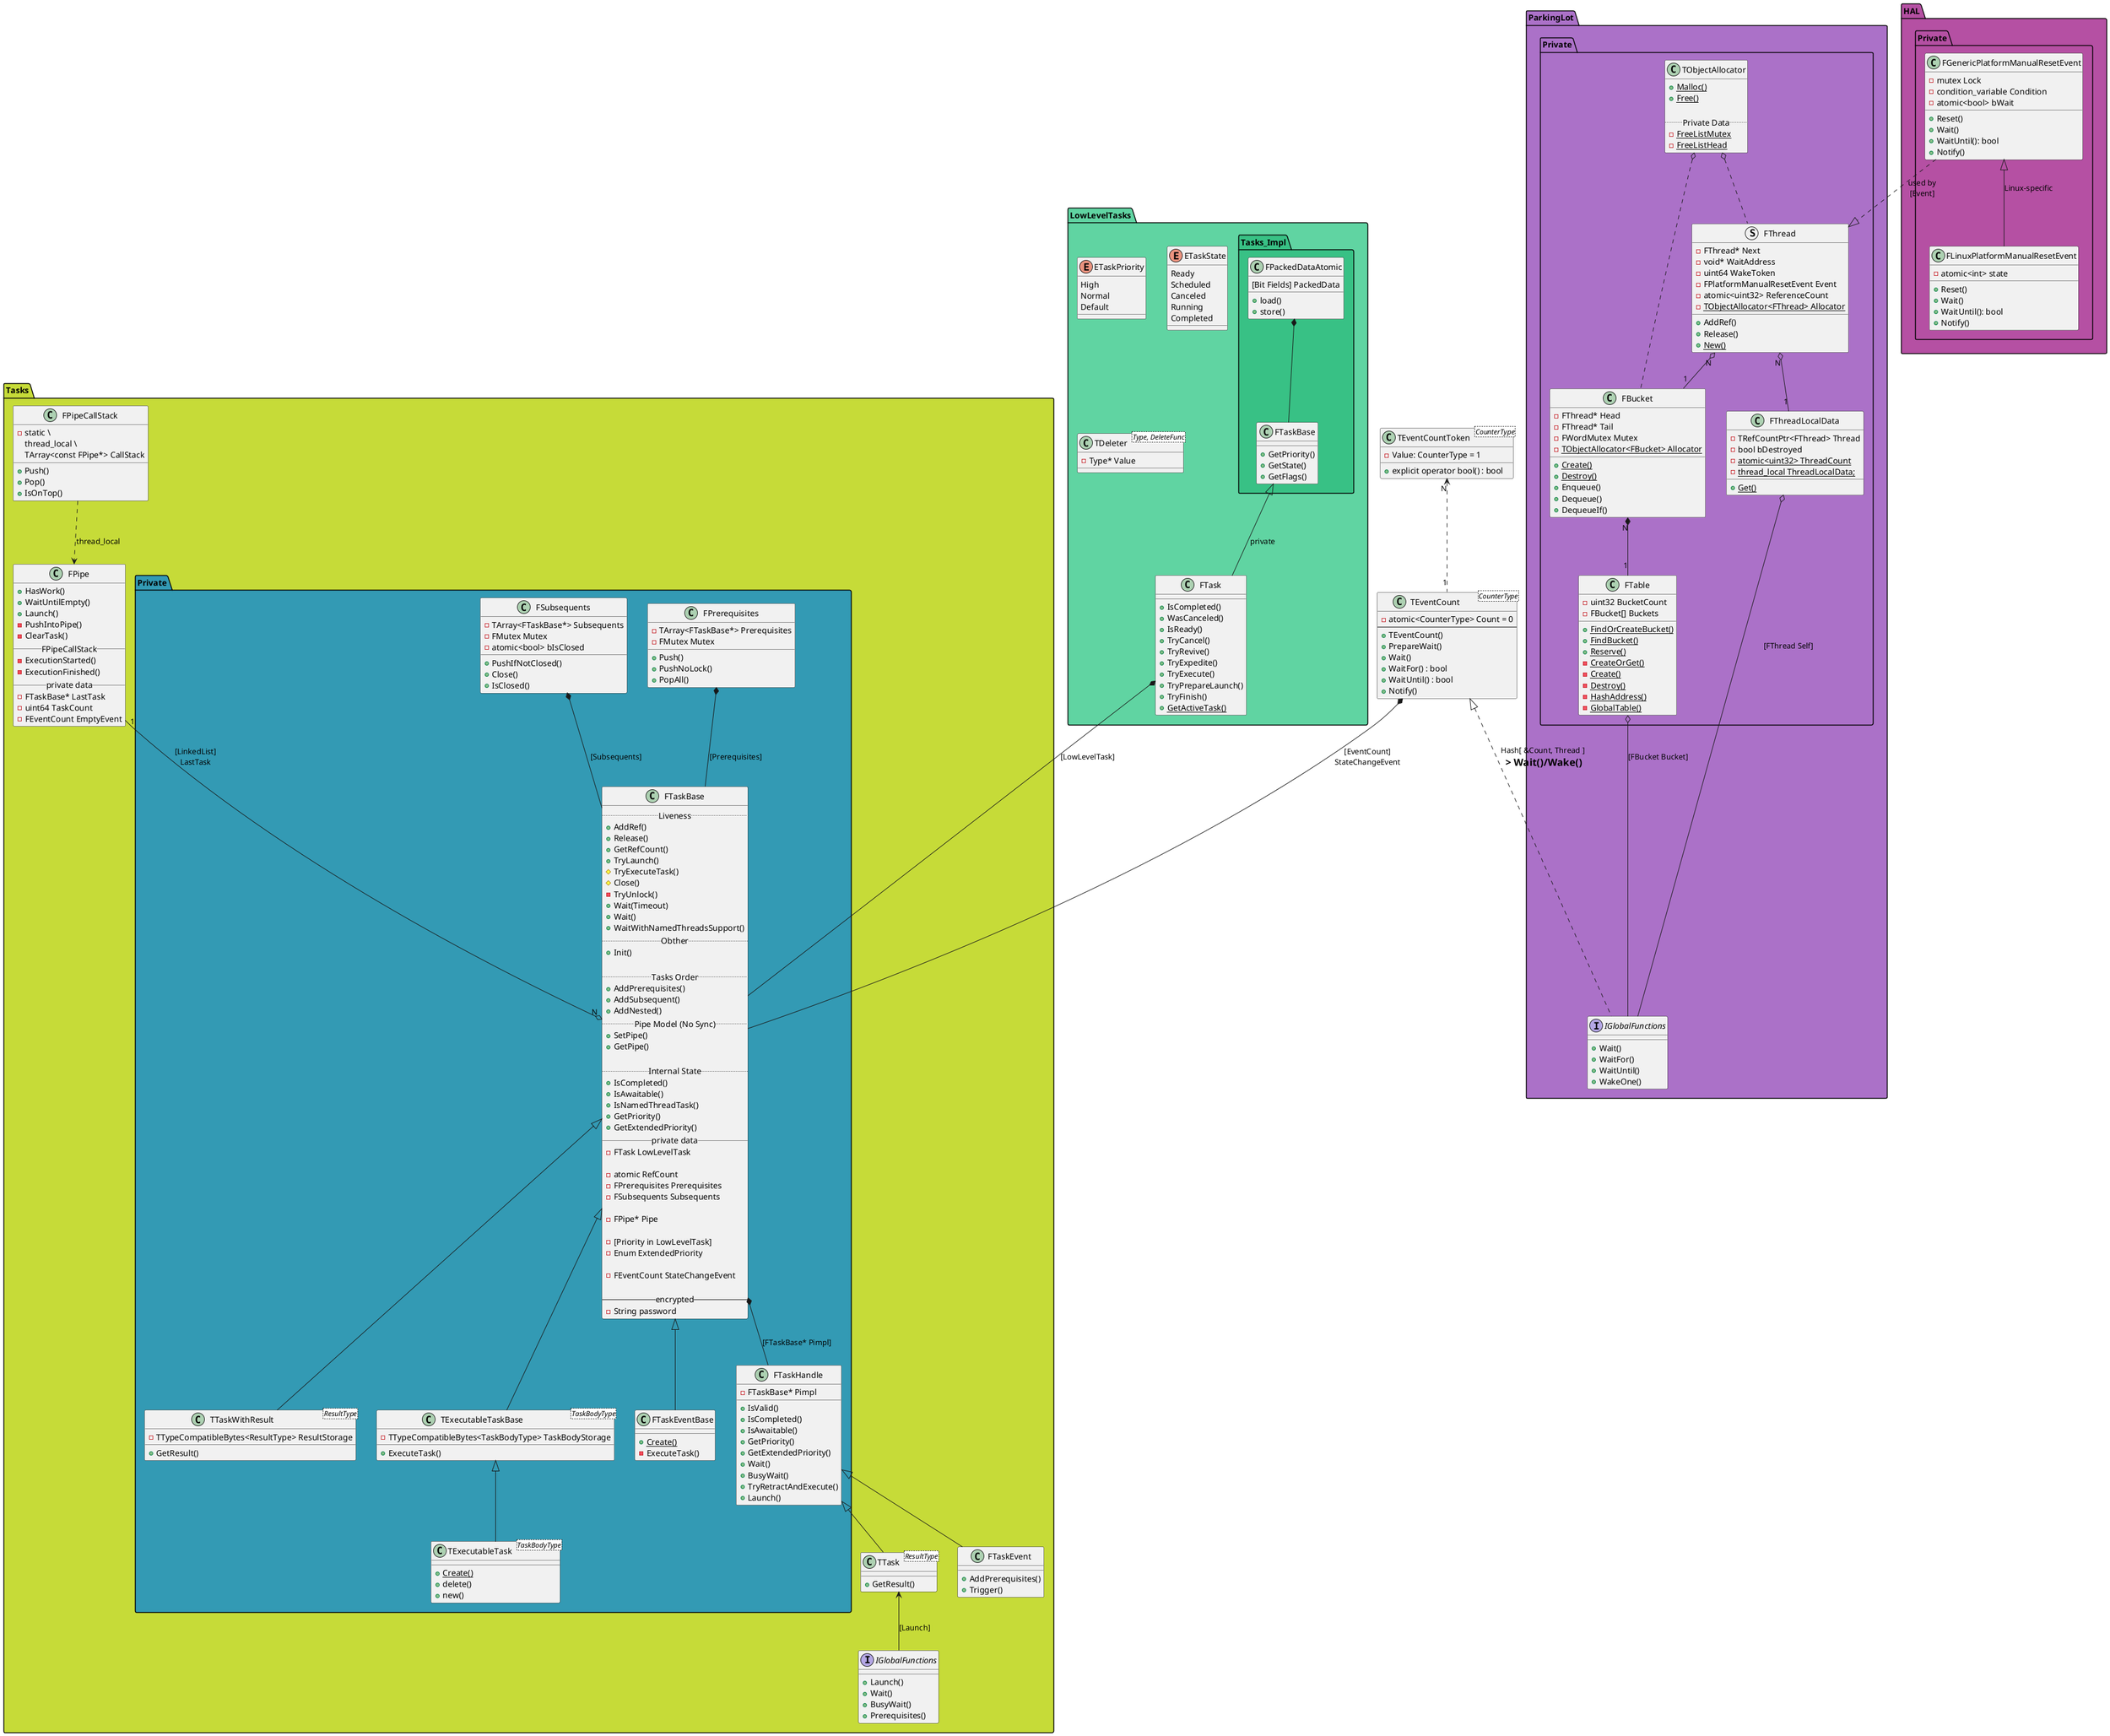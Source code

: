 @startuml TaskGraph

' 特别注意: 哪怕并不是"接口实现"，但如果A函数实现就是调用B函数，此处记录为 A <|.. B
' 如上认为B是对A的特殊的"方法实现"，而不是"接口实现"，哪怕他们本质上并没有继承关系

set namespaceSeparator ::


namespace HAL #b550a3{
    namespace Private{
        class FGenericPlatformManualResetEvent{
            -mutex Lock
            -condition_variable Condition
            -atomic<bool> bWait
            +Reset()
            +Wait()
            +WaitUntil(): bool
            +Notify()
        }

        class FLinuxPlatformManualResetEvent {
            -atomic<int> state
            +Reset()
            +Wait()
            +WaitUntil(): bool
            +Notify()
        }

        FGenericPlatformManualResetEvent <|-- FLinuxPlatformManualResetEvent : "Linux-specific"
    }
}


namespace ParkingLot #ab71c8{
    namespace Private{
        class TObjectAllocator{
            + {static} Malloc()
            + {static} Free()

            .. Private Data ..
            - {static} FreeListMutex
            - {static} FreeListHead
        }

        struct FThread{
            - FThread* Next
            - void* WaitAddress
            - uint64 WakeToken
            - FPlatformManualResetEvent Event
            - atomic<uint32> ReferenceCount
            - {static} TObjectAllocator<FThread> Allocator

            + AddRef()
            + Release()
            + {static} New()

        }
        TObjectAllocator o.. FThread
        ::HAL::Private::FGenericPlatformManualResetEvent ..|> FThread : used by\n[Event]

        class FThreadLocalData{
            + {static} Get()
            - TRefCountPtr<FThread> Thread
            - bool bDestroyed
            - {static} atomic<uint32> ThreadCount
            - {static} thread_local ThreadLocalData;
        }

        FThread "N" o-- "1" FThreadLocalData

        class FBucket{
            + {static} Create()
            + {static} Destroy()
            + Enqueue()
            + Dequeue()
            + DequeueIf()
            - FThread* Head
            - FThread* Tail
            - FWordMutex Mutex
            - {static} TObjectAllocator<FBucket> Allocator
        }

        FThread "N" o-- "1" FBucket
        TObjectAllocator o.. FBucket

        class FTable{
            + {static} FindOrCreateBucket()
            + {static} FindBucket()
            + {static} Reserve()
            - {static} CreateOrGet()
            - {static} Create()
            - {static} Destroy()
            - {static} HashAddress()

            - uint32 BucketCount
            - FBucket[] Buckets
            - {static} GlobalTable()

        }

        FBucket "N" *-- "1" FTable
    }

    interface IGlobalFunctions {
        + Wait()
        + WaitFor()
        + WaitUntil()
        + WakeOne()
    }

    Private::FThreadLocalData o-- IGlobalFunctions : [FThread Self]
    FTable o-- IGlobalFunctions : [FBucket Bucket]
}

class TEventCountToken<CounterType> {
    - Value: CounterType = 1
    + explicit operator bool() : bool
}

class TEventCount<CounterType> {
    - atomic<CounterType> Count = 0
    --
    + TEventCount()
    + PrepareWait()
    + Wait()
    + WaitFor() : bool
    + WaitUntil() : bool
    + Notify()
}

TEventCountToken "N" <.. "1" TEventCount
TEventCount <|.. ParkingLot::IGlobalFunctions : Hash[ &Count, Thread ] \n=> Wait()/Wake()

namespace Tasks#c6db38 {
    namespace Private #339ab4 {
        ' Engine/Source/Runtime/Core/Public/Tasks/TaskPrivate.h:120
        class FPrerequisites{
            + Push()
            + PushNoLock()
            + PopAll()
            - TArray<FTaskBase*> Prerequisites
            - FMutex Mutex
        }

        class FSubsequents {
            + PushIfNotClosed()
            + Close()
            + IsClosed()
            - TArray<FTaskBase*> Subsequents
            - FMutex Mutex
            - atomic<bool> bIsClosed
        }

        class FTaskBase {
            .. Liveness ..
            + AddRef()
            + Release()
            + GetRefCount()
            + TryLaunch()
            # TryExecuteTask()
            # Close()
            - TryUnlock()
            + Wait(Timeout)
            + Wait()
            + WaitWithNamedThreadsSupport()
            .. Obther ..
            + Init()

            .. Tasks Order ..
            + AddPrerequisites()
            + AddSubsequent()
            + AddNested()
            .. Pipe Model (No Sync)..
            + SetPipe()
            + GetPipe()

            .. Internal State ..
            + IsCompleted()
            + IsAwaitable()
            + IsNamedThreadTask()
            + GetPriority()
            + GetExtendedPriority()
            __ private data __
            - FTask LowLevelTask

            - atomic RefCount
            - FPrerequisites Prerequisites
            - FSubsequents Subsequents

            - FPipe* Pipe

            - [Priority in LowLevelTask]
            - Enum ExtendedPriority

            - FEventCount StateChangeEvent

            -- encrypted --
            - String password
        }

        ::LowLevelTasks::FTask *-- FTaskBase : [LowLevelTask]
        ' ::Tasks::FPipe o-- FTaskBase : push deque
        ::Tasks::FPipe "1" --o "N" FTaskBase : [LinkedList]\nLastTask
        ::TEventCount *-- FTaskBase : [EventCount]\nStateChangeEvent
        FPrerequisites *-- FTaskBase : [Prerequisites]
        FSubsequents *-- FTaskBase : [Subsequents]

        class TTaskWithResult<ResultType>{
            + GetResult()
            - TTypeCompatibleBytes<ResultType> ResultStorage
        }
        FTaskBase <|-- TTaskWithResult

        class TExecutableTaskBase<TaskBodyType> {
            + ExecuteTask()
            - TTypeCompatibleBytes<TaskBodyType> TaskBodyStorage
        }
        FTaskBase <|-- TExecutableTaskBase

        class TExecutableTask<TaskBodyType>{
            + {static} Create()
            + delete()
            + new()
        }
        TExecutableTaskBase <|-- TExecutableTask

        class FTaskEventBase {
            + {static} Create()
            - ExecuteTask()
        }
        FTaskBase <|-- FTaskEventBase
    }

    namespace Private{
        class FTaskHandle{
            + IsValid()
            + IsCompleted()
            + IsAwaitable()
            + GetPriority()
            + GetExtendedPriority()
            + Wait()
            + BusyWait()
            + TryRetractAndExecute()
            + Launch()
            - FTaskBase* Pimpl

        }

        FTaskBase *-- FTaskHandle : [FTaskBase* Pimpl]
    }

    ' Engine/Source/Runtime/Core/Public/Tasks/Task.h:220
    class TTask<ResultType> {
        + GetResult()
    }

    ::Tasks::Private::FTaskHandle <|-- TTask

    class FTaskEvent{
        + AddPrerequisites()
        + Trigger()
    }

    ::Tasks::Private::FTaskHandle <|-- FTaskEvent

    class FPipeCallStack{
        - static \\
        thread_local \\
        TArray<const FPipe*> CallStack
        + Push()
        + Pop()
        + IsOnTop()

    }
    class FPipe{
        + HasWork()
        + WaitUntilEmpty()
        + Launch()
        - PushIntoPipe()
        - ClearTask()
        __ FPipeCallStack __
        - ExecutionStarted()
        - ExecutionFinished()
        __ private data __
        - FTaskBase* LastTask
        - uint64 TaskCount
        - FEventCount EmptyEvent
    }

    FPipeCallStack ..> FPipe: thread_local

    interface IGlobalFunctions {
        + Launch()
        + Wait()
        + BusyWait()
        + Prerequisites()
    }

    TTask <-- IGlobalFunctions : [Launch]
}


namespace LowLevelTasks#60d4a2 {
    enum ETaskPriority{
        High
        Normal
        Default
    }
    enum ETaskState{
        Ready
        Scheduled
        Canceled
        Running
        Completed
    }

    class TDeleter<Type, DeleteFunc>{
        - Type* Value
    }

    namespace Tasks_Impl #38c185 {
        class FTaskBase {

            + GetPriority()
            + GetState()
            + GetFlags()

        }

        class FPackedDataAtomic $tag1 {
            + load()
            + store()
            [Bit Fields] PackedData
        }

        FPackedDataAtomic *-- FTaskBase
    }

    ' Engine/Source/Runtime/Core/Public/Async/Fundamental/Task.h:309
    class FTask{
        + IsCompleted()
        + WasCanceled()
        ' + WasExpedited()
        ' - WasCanceledOrIsExpediting()
        + IsReady()
        + TryCancel()
        + TryRevive()
        + TryExpedite()
        + TryExecute()
        + TryPrepareLaunch()
        + TryFinish()
        ' get the currently active task if any
        + {static} GetActiveTask()


    }

    Tasks_Impl::FTaskBase <|-- FTask : private
}


' remove $tag1

@enduml